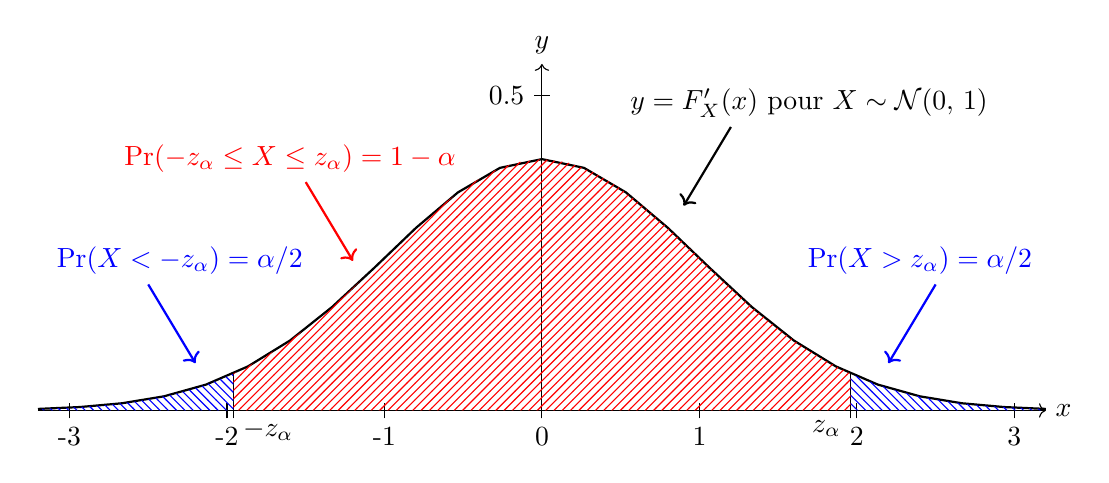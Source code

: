 \usetikzlibrary{patterns}
\ifdefined\theint
\else
  \newcounter{int}
\fi
\begin{tikzpicture}[scale=2]
  %axes
  \draw[->] (-3.2,0) -- (3.2,0);
  \draw (3.2,0) node[right] {$x$};
  \draw [->] (0,-.05) -- (0,2.2);
  \draw (0,2.2) node[above] {$y$};
  %graduations
  \draw (-.05,2) -- (.05,2); \draw (-.05,2) node[left] {0.5};
  \makeatletter
    \setcounter{int}{-3}
    \@whilenum\value{int}<4\do{
      \draw (\theint,-.05) -- (\theint,.05); \draw (\theint,-.05) node[below] {\theint};
      \stepcounter{int}
    }
  \makeatother
  %densité gaussienne
  \draw [domain=-3.2:3.2, thick] plot (\x, {4*exp(-(\x*\x)/2)/sqrt(2*pi)});
  \draw[->, thick] (1.2,1.8) -- (.9,1.3); \draw (.5,1.8) node[above right] {$y=F'_X(x)$ pour $X\sim\mathcal{N}(0,\, 1)$};
  % quantiles
  \draw (1.96,-.05) -- (1.96, {4*exp(-(1.96*1.96)/2)/sqrt(2*pi)});
  \draw (1.96,0) node[below left] {$z_{\alpha}$};
  \draw (-1.96,-.05) -- (-1.96, {4*exp(-(1.96*1.96)/2)/sqrt(2*pi)});
  \draw (-1.96,0) node[below right] {$-z_{\alpha}$};
  % poids à droite
  \fill[pattern=north west lines, pattern color=blue] (1.96,0)  -- plot [domain=1.96:3.2] (\x, {4*exp(-(\x*\x)/2)/sqrt(2*pi)}) -- (3.2,0) -- cycle;
  \draw[->,thick, color=blue] (2.5,.8) -- (2.2,.3); \draw[color=blue] (2.4,.8) node[above] {$\Pr(X>z_\alpha)=\alpha/2$};
  % poids à gauche
  \fill[pattern=north west lines, pattern color=blue] (-3.2,0) -- plot [domain=-3.2:-1.96] (\x, {4*exp(-(\x*\x)/2)/sqrt(2*pi)}) -- (-1.96,0)  -- cycle;
  \draw[->,thick, color=blue] (-2.5,.8) -- (-2.2,.3); \draw[color=blue] (-2.3,.8) node[above] {$\Pr(X<-z_\alpha)=\alpha/2$};
  %poids au centre
  \fill[pattern=north east lines, pattern color=red] (-1.96,0) -- plot [domain=-1.96:1.96] (\x, {4*exp(-(\x*\x)/2)/sqrt(2*pi)}) -- (1.96,0)  -- cycle;
  \draw[->,thick, color=red] (-1.5,1.45) -- (-1.2,.95); \draw[color=red] (-1.6,1.45) node[above] {$\Pr(-z_\alpha\leq X\leq z_\alpha)=1-\alpha$};
\end{tikzpicture}
